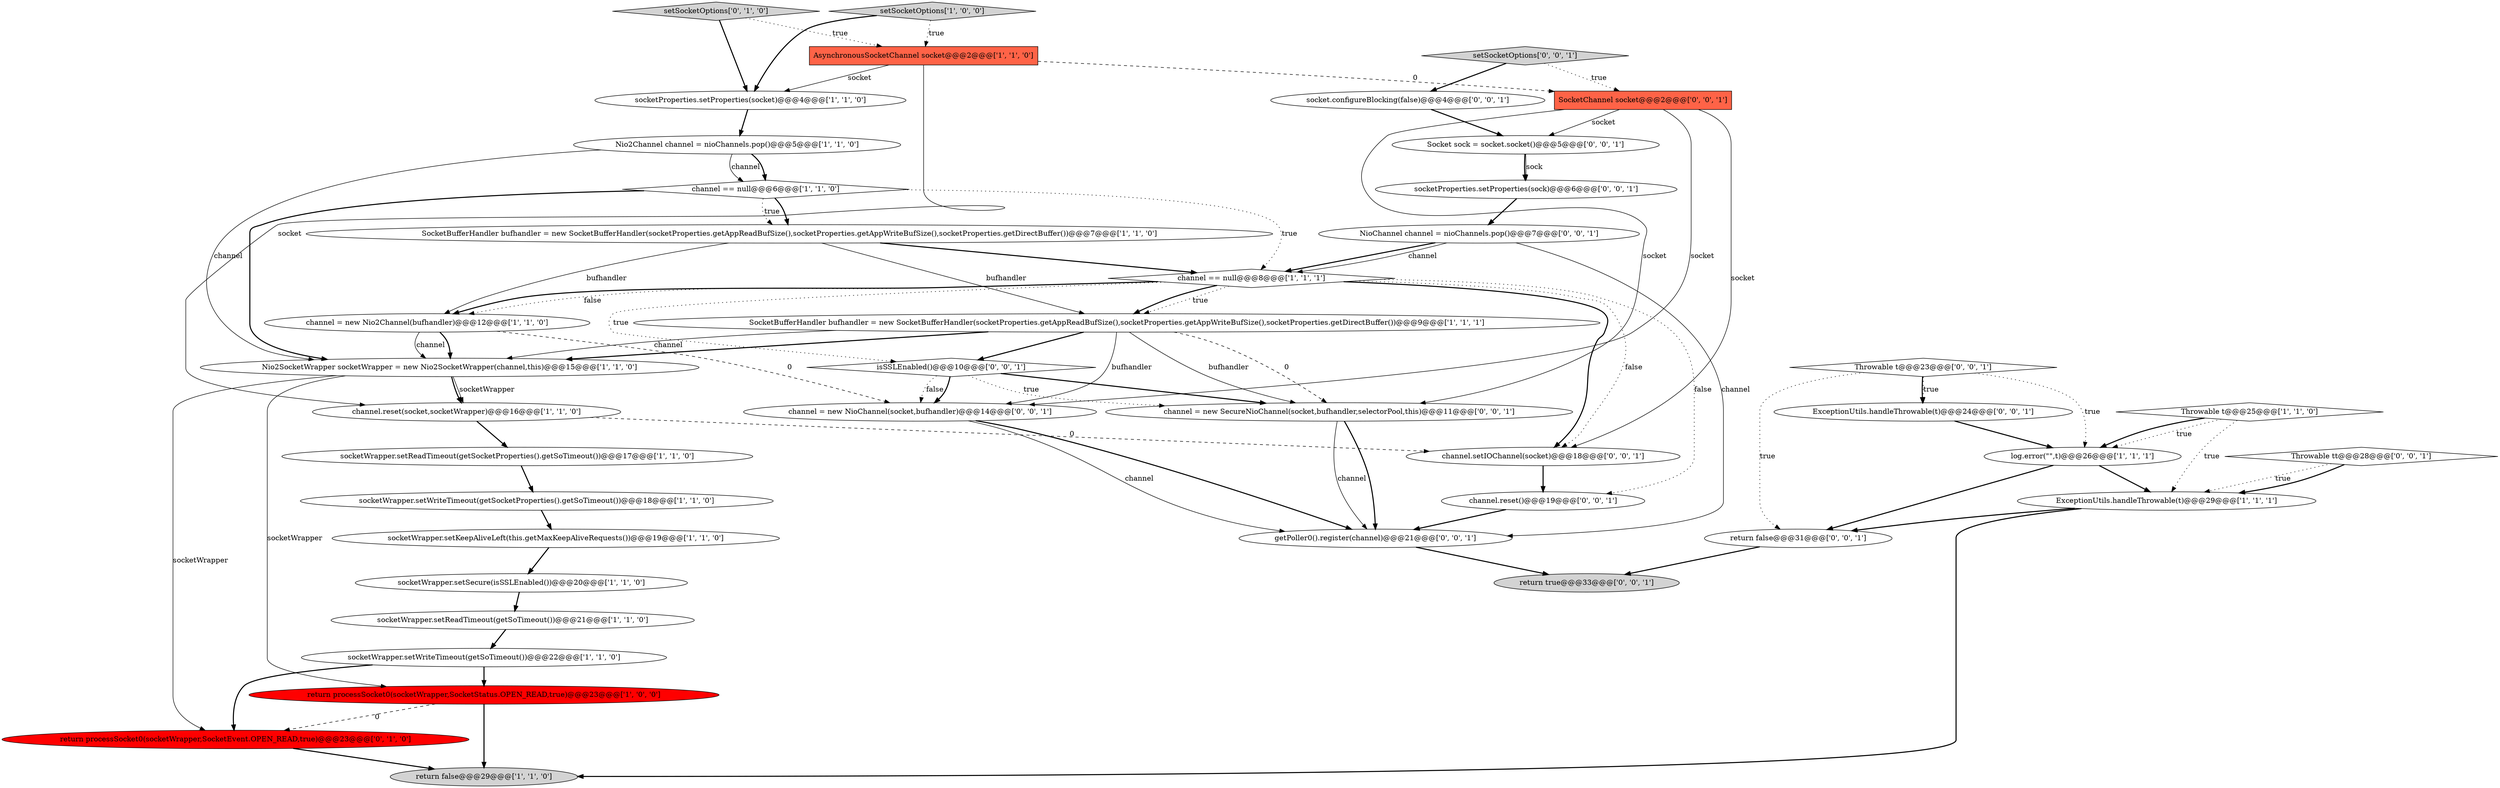 digraph {
26 [style = filled, label = "getPoller0().register(channel)@@@21@@@['0', '0', '1']", fillcolor = white, shape = ellipse image = "AAA0AAABBB3BBB"];
33 [style = filled, label = "isSSLEnabled()@@@10@@@['0', '0', '1']", fillcolor = white, shape = diamond image = "AAA0AAABBB3BBB"];
40 [style = filled, label = "channel.setIOChannel(socket)@@@18@@@['0', '0', '1']", fillcolor = white, shape = ellipse image = "AAA0AAABBB3BBB"];
20 [style = filled, label = "socketWrapper.setWriteTimeout(getSocketProperties().getSoTimeout())@@@18@@@['1', '1', '0']", fillcolor = white, shape = ellipse image = "AAA0AAABBB1BBB"];
16 [style = filled, label = "socketWrapper.setSecure(isSSLEnabled())@@@20@@@['1', '1', '0']", fillcolor = white, shape = ellipse image = "AAA0AAABBB1BBB"];
23 [style = filled, label = "setSocketOptions['0', '1', '0']", fillcolor = lightgray, shape = diamond image = "AAA0AAABBB2BBB"];
8 [style = filled, label = "log.error(\"\",t)@@@26@@@['1', '1', '1']", fillcolor = white, shape = ellipse image = "AAA0AAABBB1BBB"];
11 [style = filled, label = "socketWrapper.setReadTimeout(getSocketProperties().getSoTimeout())@@@17@@@['1', '1', '0']", fillcolor = white, shape = ellipse image = "AAA0AAABBB1BBB"];
7 [style = filled, label = "socketProperties.setProperties(socket)@@@4@@@['1', '1', '0']", fillcolor = white, shape = ellipse image = "AAA0AAABBB1BBB"];
28 [style = filled, label = "Socket sock = socket.socket()@@@5@@@['0', '0', '1']", fillcolor = white, shape = ellipse image = "AAA0AAABBB3BBB"];
17 [style = filled, label = "Nio2Channel channel = nioChannels.pop()@@@5@@@['1', '1', '0']", fillcolor = white, shape = ellipse image = "AAA0AAABBB1BBB"];
4 [style = filled, label = "SocketBufferHandler bufhandler = new SocketBufferHandler(socketProperties.getAppReadBufSize(),socketProperties.getAppWriteBufSize(),socketProperties.getDirectBuffer())@@@9@@@['1', '1', '1']", fillcolor = white, shape = ellipse image = "AAA0AAABBB1BBB"];
3 [style = filled, label = "channel = new Nio2Channel(bufhandler)@@@12@@@['1', '1', '0']", fillcolor = white, shape = ellipse image = "AAA0AAABBB1BBB"];
30 [style = filled, label = "channel.reset()@@@19@@@['0', '0', '1']", fillcolor = white, shape = ellipse image = "AAA0AAABBB3BBB"];
1 [style = filled, label = "socketWrapper.setReadTimeout(getSoTimeout())@@@21@@@['1', '1', '0']", fillcolor = white, shape = ellipse image = "AAA0AAABBB1BBB"];
13 [style = filled, label = "return processSocket0(socketWrapper,SocketStatus.OPEN_READ,true)@@@23@@@['1', '0', '0']", fillcolor = red, shape = ellipse image = "AAA1AAABBB1BBB"];
0 [style = filled, label = "Nio2SocketWrapper socketWrapper = new Nio2SocketWrapper(channel,this)@@@15@@@['1', '1', '0']", fillcolor = white, shape = ellipse image = "AAA0AAABBB1BBB"];
10 [style = filled, label = "channel == null@@@8@@@['1', '1', '1']", fillcolor = white, shape = diamond image = "AAA0AAABBB1BBB"];
35 [style = filled, label = "NioChannel channel = nioChannels.pop()@@@7@@@['0', '0', '1']", fillcolor = white, shape = ellipse image = "AAA0AAABBB3BBB"];
24 [style = filled, label = "SocketChannel socket@@@2@@@['0', '0', '1']", fillcolor = tomato, shape = box image = "AAA0AAABBB3BBB"];
19 [style = filled, label = "channel == null@@@6@@@['1', '1', '0']", fillcolor = white, shape = diamond image = "AAA0AAABBB1BBB"];
39 [style = filled, label = "channel = new NioChannel(socket,bufhandler)@@@14@@@['0', '0', '1']", fillcolor = white, shape = ellipse image = "AAA0AAABBB3BBB"];
36 [style = filled, label = "socket.configureBlocking(false)@@@4@@@['0', '0', '1']", fillcolor = white, shape = ellipse image = "AAA0AAABBB3BBB"];
14 [style = filled, label = "ExceptionUtils.handleThrowable(t)@@@29@@@['1', '1', '1']", fillcolor = white, shape = ellipse image = "AAA0AAABBB1BBB"];
25 [style = filled, label = "Throwable t@@@23@@@['0', '0', '1']", fillcolor = white, shape = diamond image = "AAA0AAABBB3BBB"];
6 [style = filled, label = "return false@@@29@@@['1', '1', '0']", fillcolor = lightgray, shape = ellipse image = "AAA0AAABBB1BBB"];
18 [style = filled, label = "AsynchronousSocketChannel socket@@@2@@@['1', '1', '0']", fillcolor = tomato, shape = box image = "AAA0AAABBB1BBB"];
5 [style = filled, label = "socketWrapper.setKeepAliveLeft(this.getMaxKeepAliveRequests())@@@19@@@['1', '1', '0']", fillcolor = white, shape = ellipse image = "AAA0AAABBB1BBB"];
34 [style = filled, label = "return false@@@31@@@['0', '0', '1']", fillcolor = white, shape = ellipse image = "AAA0AAABBB3BBB"];
38 [style = filled, label = "setSocketOptions['0', '0', '1']", fillcolor = lightgray, shape = diamond image = "AAA0AAABBB3BBB"];
32 [style = filled, label = "return true@@@33@@@['0', '0', '1']", fillcolor = lightgray, shape = ellipse image = "AAA0AAABBB3BBB"];
2 [style = filled, label = "SocketBufferHandler bufhandler = new SocketBufferHandler(socketProperties.getAppReadBufSize(),socketProperties.getAppWriteBufSize(),socketProperties.getDirectBuffer())@@@7@@@['1', '1', '0']", fillcolor = white, shape = ellipse image = "AAA0AAABBB1BBB"];
27 [style = filled, label = "Throwable tt@@@28@@@['0', '0', '1']", fillcolor = white, shape = diamond image = "AAA0AAABBB3BBB"];
29 [style = filled, label = "socketProperties.setProperties(sock)@@@6@@@['0', '0', '1']", fillcolor = white, shape = ellipse image = "AAA0AAABBB3BBB"];
37 [style = filled, label = "channel = new SecureNioChannel(socket,bufhandler,selectorPool,this)@@@11@@@['0', '0', '1']", fillcolor = white, shape = ellipse image = "AAA0AAABBB3BBB"];
22 [style = filled, label = "return processSocket0(socketWrapper,SocketEvent.OPEN_READ,true)@@@23@@@['0', '1', '0']", fillcolor = red, shape = ellipse image = "AAA1AAABBB2BBB"];
21 [style = filled, label = "Throwable t@@@25@@@['1', '1', '0']", fillcolor = white, shape = diamond image = "AAA0AAABBB1BBB"];
15 [style = filled, label = "channel.reset(socket,socketWrapper)@@@16@@@['1', '1', '0']", fillcolor = white, shape = ellipse image = "AAA0AAABBB1BBB"];
9 [style = filled, label = "setSocketOptions['1', '0', '0']", fillcolor = lightgray, shape = diamond image = "AAA0AAABBB1BBB"];
12 [style = filled, label = "socketWrapper.setWriteTimeout(getSoTimeout())@@@22@@@['1', '1', '0']", fillcolor = white, shape = ellipse image = "AAA0AAABBB1BBB"];
31 [style = filled, label = "ExceptionUtils.handleThrowable(t)@@@24@@@['0', '0', '1']", fillcolor = white, shape = ellipse image = "AAA0AAABBB3BBB"];
19->10 [style = dotted, label="true"];
27->14 [style = dotted, label="true"];
10->30 [style = dotted, label="false"];
39->26 [style = solid, label="channel"];
21->8 [style = dotted, label="true"];
21->8 [style = bold, label=""];
36->28 [style = bold, label=""];
18->15 [style = solid, label="socket"];
33->39 [style = dotted, label="false"];
9->7 [style = bold, label=""];
15->40 [style = dashed, label="0"];
0->15 [style = bold, label=""];
25->31 [style = bold, label=""];
15->11 [style = bold, label=""];
23->18 [style = dotted, label="true"];
1->12 [style = bold, label=""];
34->32 [style = bold, label=""];
35->10 [style = bold, label=""];
17->19 [style = solid, label="channel"];
10->4 [style = dotted, label="true"];
33->37 [style = dotted, label="true"];
12->22 [style = bold, label=""];
35->26 [style = solid, label="channel"];
8->34 [style = bold, label=""];
26->32 [style = bold, label=""];
37->26 [style = bold, label=""];
4->0 [style = solid, label="channel"];
3->39 [style = dashed, label="0"];
30->26 [style = bold, label=""];
19->2 [style = bold, label=""];
39->26 [style = bold, label=""];
3->0 [style = bold, label=""];
4->0 [style = bold, label=""];
38->24 [style = dotted, label="true"];
37->26 [style = solid, label="channel"];
24->37 [style = solid, label="socket"];
28->29 [style = solid, label="sock"];
23->7 [style = bold, label=""];
29->35 [style = bold, label=""];
14->6 [style = bold, label=""];
25->8 [style = dotted, label="true"];
22->6 [style = bold, label=""];
28->29 [style = bold, label=""];
7->17 [style = bold, label=""];
27->14 [style = bold, label=""];
25->31 [style = dotted, label="true"];
17->0 [style = solid, label="channel"];
2->4 [style = solid, label="bufhandler"];
2->3 [style = solid, label="bufhandler"];
8->14 [style = bold, label=""];
4->33 [style = bold, label=""];
2->10 [style = bold, label=""];
0->22 [style = solid, label="socketWrapper"];
19->0 [style = bold, label=""];
24->40 [style = solid, label="socket"];
5->16 [style = bold, label=""];
12->13 [style = bold, label=""];
3->0 [style = solid, label="channel"];
10->3 [style = dotted, label="false"];
16->1 [style = bold, label=""];
4->39 [style = solid, label="bufhandler"];
10->40 [style = bold, label=""];
40->30 [style = bold, label=""];
13->6 [style = bold, label=""];
4->37 [style = dashed, label="0"];
33->37 [style = bold, label=""];
31->8 [style = bold, label=""];
18->24 [style = dashed, label="0"];
24->28 [style = solid, label="socket"];
11->20 [style = bold, label=""];
19->2 [style = dotted, label="true"];
25->34 [style = dotted, label="true"];
4->37 [style = solid, label="bufhandler"];
10->3 [style = bold, label=""];
14->34 [style = bold, label=""];
38->36 [style = bold, label=""];
10->33 [style = dotted, label="true"];
0->13 [style = solid, label="socketWrapper"];
17->19 [style = bold, label=""];
20->5 [style = bold, label=""];
10->40 [style = dotted, label="false"];
24->39 [style = solid, label="socket"];
33->39 [style = bold, label=""];
0->15 [style = solid, label="socketWrapper"];
18->7 [style = solid, label="socket"];
21->14 [style = dotted, label="true"];
10->4 [style = bold, label=""];
9->18 [style = dotted, label="true"];
35->10 [style = solid, label="channel"];
13->22 [style = dashed, label="0"];
}
